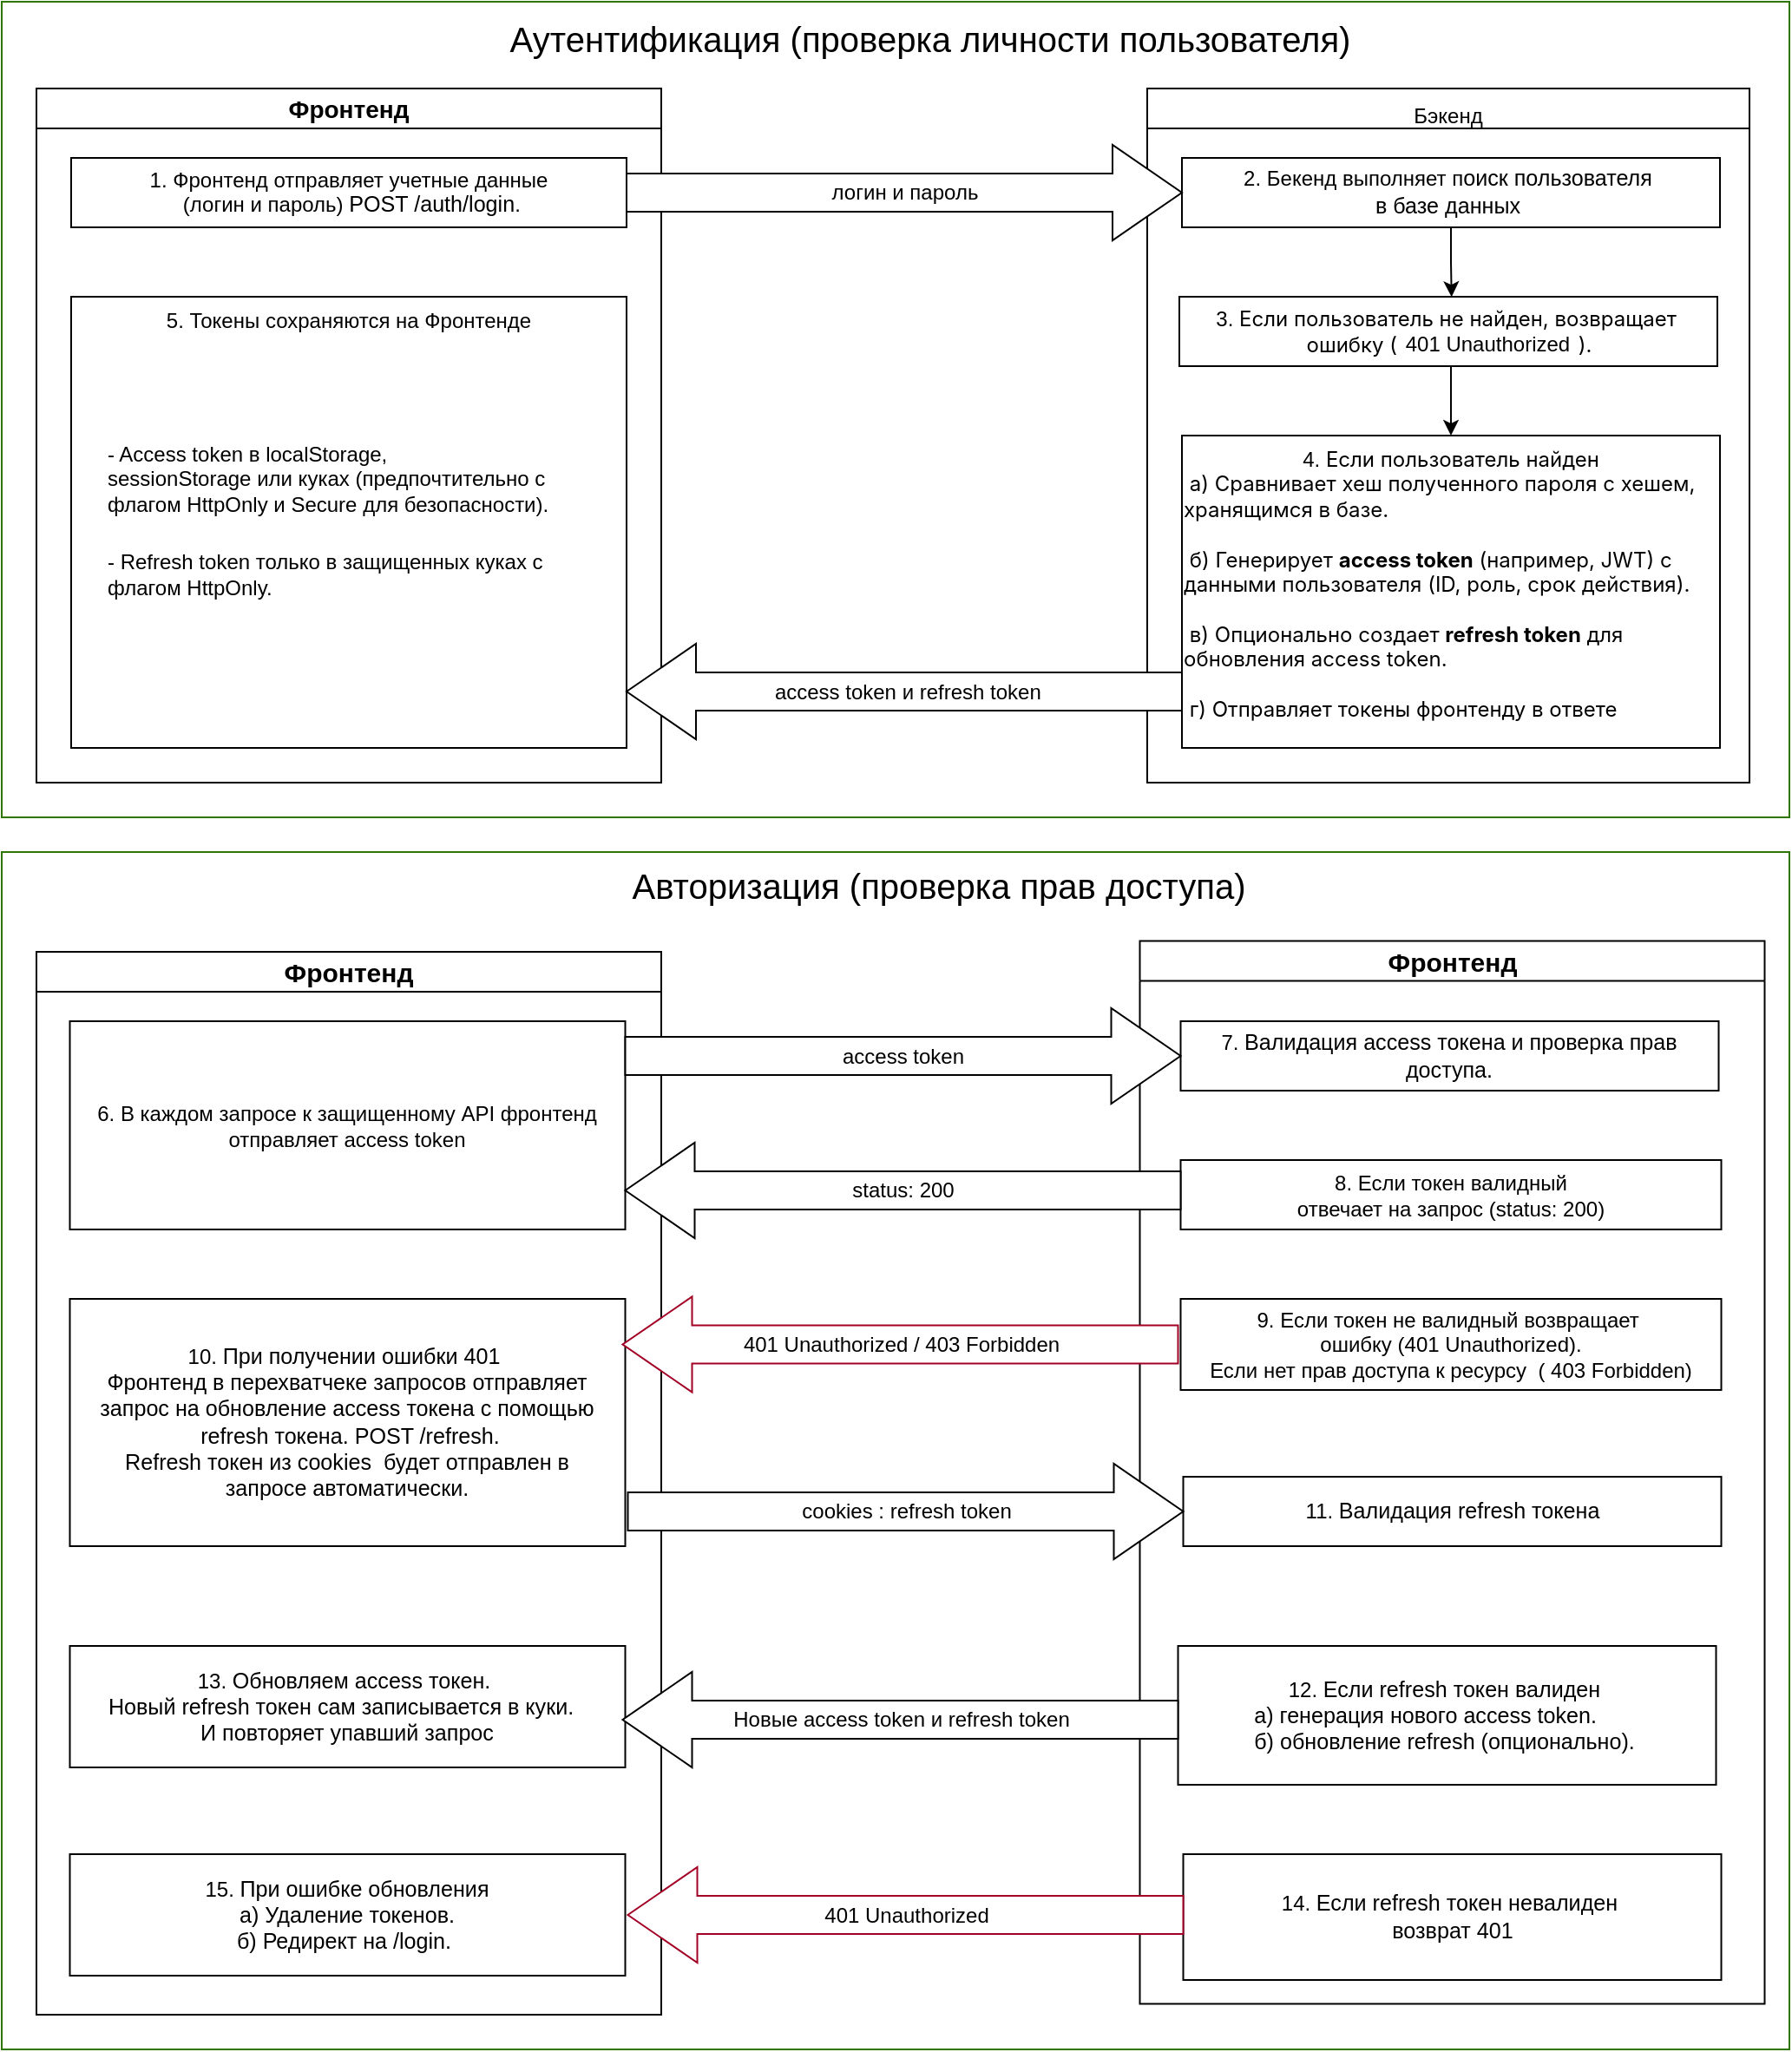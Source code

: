 <mxfile version="27.0.6">
  <diagram name="Страница — 1" id="MO3OTMnue6BbiVnNprnU">
    <mxGraphModel dx="1838" dy="2132" grid="1" gridSize="10" guides="1" tooltips="1" connect="1" arrows="1" fold="1" page="1" pageScale="1" pageWidth="827" pageHeight="1169" math="0" shadow="0">
      <root>
        <mxCell id="0" />
        <mxCell id="1" parent="0" />
        <mxCell id="gVQaeOx12GYG1BFFBre4-157" value="" style="rounded=0;whiteSpace=wrap;html=1;fillColor=none;fontColor=#ffffff;strokeColor=light-dark(#2D7600,#64B151);" parent="1" vertex="1">
          <mxGeometry x="-20" y="400" width="1030" height="690" as="geometry" />
        </mxCell>
        <mxCell id="gVQaeOx12GYG1BFFBre4-158" value="Авторизация (проверка прав доступа)&#xa;" style="text;align=center;verticalAlign=middle;resizable=0;points=[];autosize=1;strokeColor=none;fillColor=none;fontSize=20;fontColor=light-dark(#000000,#80FF00);" parent="1" vertex="1">
          <mxGeometry x="330" y="410" width="380" height="40" as="geometry" />
        </mxCell>
        <mxCell id="gVQaeOx12GYG1BFFBre4-18" value="&lt;font&gt;Фронтенд&lt;/font&gt;" style="swimlane;whiteSpace=wrap;html=1;fontSize=14;" parent="1" vertex="1">
          <mxGeometry y="-40" width="360" height="400" as="geometry" />
        </mxCell>
        <mxCell id="gVQaeOx12GYG1BFFBre4-32" value="" style="rounded=0;whiteSpace=wrap;html=1;fillColor=none;fontColor=#ffffff;strokeColor=light-dark(#2D7600,#64B151);" parent="gVQaeOx12GYG1BFFBre4-18" vertex="1">
          <mxGeometry x="-20" y="-50" width="1030" height="470" as="geometry" />
        </mxCell>
        <mxCell id="gVQaeOx12GYG1BFFBre4-14" value="&lt;span style=&quot;text-wrap-mode: nowrap;&quot;&gt;1. Фронтенд отправляет учетные данные&lt;/span&gt;&lt;div&gt;&lt;span style=&quot;text-wrap-mode: nowrap;&quot;&gt;&amp;nbsp;(логин и пароль)&amp;nbsp;&lt;/span&gt;&lt;span style=&quot;font-family: var(--ds-font-family-code); font-size: 12.573px; text-align: start; background-color: light-dark(#ffffff, var(--ge-dark-color, #121212)); color: light-dark(rgb(0, 0, 0), rgb(255, 255, 255));&quot;&gt;POST /auth/login&lt;/span&gt;&lt;span style=&quot;text-wrap-mode: nowrap; background-color: light-dark(#ffffff, var(--ge-dark-color, #121212)); color: light-dark(rgb(0, 0, 0), rgb(255, 255, 255));&quot;&gt;.&lt;/span&gt;&lt;/div&gt;" style="rounded=0;whiteSpace=wrap;html=1;labelBackgroundColor=default;" parent="gVQaeOx12GYG1BFFBre4-18" vertex="1">
          <mxGeometry x="20" y="40" width="320" height="40" as="geometry" />
        </mxCell>
        <mxCell id="gVQaeOx12GYG1BFFBre4-26" value="5. Токены сохраняются на Фронтенде&lt;br&gt;&lt;div style=&quot;text-align: left;&quot;&gt;&lt;br&gt;&lt;/div&gt;" style="rounded=0;whiteSpace=wrap;html=1;verticalAlign=top;" parent="gVQaeOx12GYG1BFFBre4-18" vertex="1">
          <mxGeometry x="20" y="120" width="320" height="260" as="geometry" />
        </mxCell>
        <mxCell id="gVQaeOx12GYG1BFFBre4-30" value="Аутентификация (проверка личности пользователя)" style="text;align=center;verticalAlign=middle;resizable=0;points=[];autosize=1;strokeColor=none;fillColor=none;fontSize=20;fontColor=light-dark(#000000,#80FF00);" parent="gVQaeOx12GYG1BFFBre4-18" vertex="1">
          <mxGeometry x="260" y="-50" width="510" height="40" as="geometry" />
        </mxCell>
        <mxCell id="gVQaeOx12GYG1BFFBre4-19" value="&lt;span style=&quot;font-size: 12px; font-weight: 400; text-wrap-mode: nowrap;&quot;&gt;Бэкенд&lt;/span&gt;" style="swimlane;whiteSpace=wrap;html=1;fontSize=14;startSize=23;verticalAlign=top;" parent="gVQaeOx12GYG1BFFBre4-18" vertex="1">
          <mxGeometry x="640" width="347" height="400" as="geometry" />
        </mxCell>
        <mxCell id="gVQaeOx12GYG1BFFBre4-20" value="&lt;span style=&quot;text-wrap-mode: nowrap;&quot;&gt;2. Бекенд выполняет п&lt;/span&gt;&lt;span style=&quot;font-family: var(--ds-font-family-code); font-size: 12.573px; text-align: start; background-color: light-dark(#ffffff, var(--ge-dark-color, #121212)); color: light-dark(rgb(0, 0, 0), rgb(255, 255, 255));&quot;&gt;оиск пользователя&amp;nbsp;&lt;/span&gt;&lt;div&gt;&lt;span style=&quot;font-family: var(--ds-font-family-code); font-size: 12.573px; text-align: start; background-color: light-dark(#ffffff, var(--ge-dark-color, #121212)); color: light-dark(rgb(0, 0, 0), rgb(255, 255, 255));&quot;&gt;в базе данных&lt;/span&gt;&lt;span style=&quot;background-color: light-dark(#ffffff, var(--ge-dark-color, #121212)); color: light-dark(rgb(0, 0, 0), rgb(255, 255, 255)); font-family: var(--ds-font-family-code); font-size: 12.573px; text-align: start;&quot;&gt;&amp;nbsp;&lt;/span&gt;&lt;br&gt;&lt;/div&gt;" style="rounded=0;whiteSpace=wrap;html=1;labelBackgroundColor=default;" parent="gVQaeOx12GYG1BFFBre4-19" vertex="1">
          <mxGeometry x="20" y="40" width="310" height="40" as="geometry" />
        </mxCell>
        <mxCell id="gVQaeOx12GYG1BFFBre4-45" style="edgeStyle=orthogonalEdgeStyle;rounded=0;orthogonalLoop=1;jettySize=auto;html=1;entryX=0.5;entryY=0;entryDx=0;entryDy=0;" parent="gVQaeOx12GYG1BFFBre4-19" source="gVQaeOx12GYG1BFFBre4-21" target="gVQaeOx12GYG1BFFBre4-24" edge="1">
          <mxGeometry relative="1" as="geometry">
            <Array as="points">
              <mxPoint x="175" y="190" />
              <mxPoint x="175" y="190" />
            </Array>
          </mxGeometry>
        </mxCell>
        <mxCell id="gVQaeOx12GYG1BFFBre4-21" value="&lt;font&gt;&lt;span style=&quot;text-wrap-mode: nowrap;&quot;&gt;3.&amp;nbsp;&lt;/span&gt;&lt;span style=&quot;font-family: DeepSeek-CJK-patch, Inter, system-ui, -apple-system, BlinkMacSystemFont, &amp;quot;Segoe UI&amp;quot;, Roboto, &amp;quot;Noto Sans&amp;quot;, Ubuntu, Cantarell, &amp;quot;Helvetica Neue&amp;quot;, Oxygen, &amp;quot;Open Sans&amp;quot;, sans-serif; text-align: start;&quot;&gt;Если пользователь не найден, возвращает&amp;nbsp;&lt;/span&gt;&lt;/font&gt;&lt;div&gt;&lt;font&gt;&lt;span style=&quot;font-family: DeepSeek-CJK-patch, Inter, system-ui, -apple-system, BlinkMacSystemFont, &amp;quot;Segoe UI&amp;quot;, Roboto, &amp;quot;Noto Sans&amp;quot;, Ubuntu, Cantarell, &amp;quot;Helvetica Neue&amp;quot;, Oxygen, &amp;quot;Open Sans&amp;quot;, sans-serif; text-align: start;&quot;&gt;ошибку (&lt;/span&gt;&lt;code style=&quot;font-weight: var(--ds-font-weight-strong); font-family: var(--ds-font-family-code); border-radius: 4px; padding: 0.15rem 0.3rem; text-align: start;&quot;&gt;401 Unauthorized&lt;/code&gt;&lt;span style=&quot;font-family: DeepSeek-CJK-patch, Inter, system-ui, -apple-system, BlinkMacSystemFont, &amp;quot;Segoe UI&amp;quot;, Roboto, &amp;quot;Noto Sans&amp;quot;, Ubuntu, Cantarell, &amp;quot;Helvetica Neue&amp;quot;, Oxygen, &amp;quot;Open Sans&amp;quot;, sans-serif; text-align: start;&quot;&gt;).&lt;/span&gt;&lt;/font&gt;&lt;/div&gt;" style="rounded=0;whiteSpace=wrap;html=1;labelBackgroundColor=none;fontColor=default;" parent="gVQaeOx12GYG1BFFBre4-19" vertex="1">
          <mxGeometry x="18.5" y="120" width="310" height="40" as="geometry" />
        </mxCell>
        <mxCell id="gVQaeOx12GYG1BFFBre4-23" style="edgeStyle=orthogonalEdgeStyle;rounded=0;orthogonalLoop=1;jettySize=auto;html=1;entryX=0.506;entryY=0.003;entryDx=0;entryDy=0;entryPerimeter=0;" parent="gVQaeOx12GYG1BFFBre4-19" source="gVQaeOx12GYG1BFFBre4-20" target="gVQaeOx12GYG1BFFBre4-21" edge="1">
          <mxGeometry relative="1" as="geometry" />
        </mxCell>
        <mxCell id="gVQaeOx12GYG1BFFBre4-24" value="&lt;font style=&quot;background-color: light-dark(#ffffff, var(--ge-dark-color, #121212));&quot;&gt;&lt;span style=&quot;text-wrap-mode: nowrap;&quot;&gt;4.&amp;nbsp;&lt;/span&gt;&lt;span style=&quot;font-family: DeepSeek-CJK-patch, Inter, system-ui, -apple-system, BlinkMacSystemFont, &amp;quot;Segoe UI&amp;quot;, Roboto, &amp;quot;Noto Sans&amp;quot;, Ubuntu, Cantarell, &amp;quot;Helvetica Neue&amp;quot;, Oxygen, &amp;quot;Open Sans&amp;quot;, sans-serif; text-align: start;&quot;&gt;Если пользователь найден&lt;/span&gt;&lt;/font&gt;&lt;div style=&quot;text-align: left;&quot;&gt;&lt;font style=&quot;background-color: light-dark(#ffffff, var(--ge-dark-color, #121212));&quot;&gt;&lt;span style=&quot;font-family: DeepSeek-CJK-patch, Inter, system-ui, -apple-system, BlinkMacSystemFont, &amp;quot;Segoe UI&amp;quot;, Roboto, &amp;quot;Noto Sans&amp;quot;, Ubuntu, Cantarell, &amp;quot;Helvetica Neue&amp;quot;, Oxygen, &amp;quot;Open Sans&amp;quot;, sans-serif;&quot;&gt;&amp;nbsp;а)&amp;nbsp;&lt;/span&gt;&lt;span style=&quot;font-family: DeepSeek-CJK-patch, Inter, system-ui, -apple-system, BlinkMacSystemFont, &amp;quot;Segoe UI&amp;quot;, Roboto, &amp;quot;Noto Sans&amp;quot;, Ubuntu, Cantarell, &amp;quot;Helvetica Neue&amp;quot;, Oxygen, &amp;quot;Open Sans&amp;quot;, sans-serif;&quot;&gt;Сравнивает хеш полученного пароля с хешем, хранящимся в базе.&lt;/span&gt;&lt;/font&gt;&lt;/div&gt;&lt;div style=&quot;text-align: left;&quot;&gt;&lt;font style=&quot;background-color: light-dark(#ffffff, var(--ge-dark-color, #121212));&quot;&gt;&lt;span style=&quot;font-family: DeepSeek-CJK-patch, Inter, system-ui, -apple-system, BlinkMacSystemFont, &amp;quot;Segoe UI&amp;quot;, Roboto, &amp;quot;Noto Sans&amp;quot;, Ubuntu, Cantarell, &amp;quot;Helvetica Neue&amp;quot;, Oxygen, &amp;quot;Open Sans&amp;quot;, sans-serif;&quot;&gt;&lt;br&gt;&lt;/span&gt;&lt;/font&gt;&lt;/div&gt;&lt;div style=&quot;text-align: left;&quot;&gt;&lt;font style=&quot;background-color: light-dark(#ffffff, var(--ge-dark-color, #121212));&quot;&gt;&lt;span style=&quot;font-family: DeepSeek-CJK-patch, Inter, system-ui, -apple-system, BlinkMacSystemFont, &amp;quot;Segoe UI&amp;quot;, Roboto, &amp;quot;Noto Sans&amp;quot;, Ubuntu, Cantarell, &amp;quot;Helvetica Neue&amp;quot;, Oxygen, &amp;quot;Open Sans&amp;quot;, sans-serif;&quot;&gt;&amp;nbsp;б)&amp;nbsp;&lt;/span&gt;&lt;span style=&quot;font-family: DeepSeek-CJK-patch, Inter, system-ui, -apple-system, BlinkMacSystemFont, &amp;quot;Segoe UI&amp;quot;, Roboto, &amp;quot;Noto Sans&amp;quot;, Ubuntu, Cantarell, &amp;quot;Helvetica Neue&amp;quot;, Oxygen, &amp;quot;Open Sans&amp;quot;, sans-serif;&quot;&gt;Генерирует&amp;nbsp;&lt;/span&gt;&lt;strong style=&quot;font-family: DeepSeek-CJK-patch, Inter, system-ui, -apple-system, BlinkMacSystemFont, &amp;quot;Segoe UI&amp;quot;, Roboto, &amp;quot;Noto Sans&amp;quot;, Ubuntu, Cantarell, &amp;quot;Helvetica Neue&amp;quot;, Oxygen, &amp;quot;Open Sans&amp;quot;, sans-serif;&quot;&gt;access token&lt;/strong&gt;&lt;span style=&quot;font-family: DeepSeek-CJK-patch, Inter, system-ui, -apple-system, BlinkMacSystemFont, &amp;quot;Segoe UI&amp;quot;, Roboto, &amp;quot;Noto Sans&amp;quot;, Ubuntu, Cantarell, &amp;quot;Helvetica Neue&amp;quot;, Oxygen, &amp;quot;Open Sans&amp;quot;, sans-serif;&quot;&gt;&amp;nbsp;&lt;/span&gt;&lt;span style=&quot;font-family: DeepSeek-CJK-patch, Inter, system-ui, -apple-system, BlinkMacSystemFont, &amp;quot;Segoe UI&amp;quot;, Roboto, &amp;quot;Noto Sans&amp;quot;, Ubuntu, Cantarell, &amp;quot;Helvetica Neue&amp;quot;, Oxygen, &amp;quot;Open Sans&amp;quot;, sans-serif;&quot;&gt;(например, JWT) с данными пользователя (ID, роль, срок действия).&lt;/span&gt;&lt;/font&gt;&lt;/div&gt;&lt;div style=&quot;text-align: left;&quot;&gt;&lt;font style=&quot;background-color: light-dark(#ffffff, var(--ge-dark-color, #121212));&quot;&gt;&lt;span style=&quot;font-family: DeepSeek-CJK-patch, Inter, system-ui, -apple-system, BlinkMacSystemFont, &amp;quot;Segoe UI&amp;quot;, Roboto, &amp;quot;Noto Sans&amp;quot;, Ubuntu, Cantarell, &amp;quot;Helvetica Neue&amp;quot;, Oxygen, &amp;quot;Open Sans&amp;quot;, sans-serif;&quot;&gt;&lt;br&gt;&lt;/span&gt;&lt;/font&gt;&lt;/div&gt;&lt;div style=&quot;text-align: left;&quot;&gt;&lt;font style=&quot;background-color: light-dark(#ffffff, var(--ge-dark-color, #121212));&quot;&gt;&lt;span style=&quot;font-family: DeepSeek-CJK-patch, Inter, system-ui, -apple-system, BlinkMacSystemFont, &amp;quot;Segoe UI&amp;quot;, Roboto, &amp;quot;Noto Sans&amp;quot;, Ubuntu, Cantarell, &amp;quot;Helvetica Neue&amp;quot;, Oxygen, &amp;quot;Open Sans&amp;quot;, sans-serif;&quot;&gt;&amp;nbsp;в)&amp;nbsp;&lt;/span&gt;&lt;span style=&quot;font-family: DeepSeek-CJK-patch, Inter, system-ui, -apple-system, BlinkMacSystemFont, &amp;quot;Segoe UI&amp;quot;, Roboto, &amp;quot;Noto Sans&amp;quot;, Ubuntu, Cantarell, &amp;quot;Helvetica Neue&amp;quot;, Oxygen, &amp;quot;Open Sans&amp;quot;, sans-serif;&quot;&gt;Опционально создает&amp;nbsp;&lt;/span&gt;&lt;strong style=&quot;font-family: DeepSeek-CJK-patch, Inter, system-ui, -apple-system, BlinkMacSystemFont, &amp;quot;Segoe UI&amp;quot;, Roboto, &amp;quot;Noto Sans&amp;quot;, Ubuntu, Cantarell, &amp;quot;Helvetica Neue&amp;quot;, Oxygen, &amp;quot;Open Sans&amp;quot;, sans-serif;&quot;&gt;refresh token&lt;/strong&gt;&lt;span style=&quot;font-family: DeepSeek-CJK-patch, Inter, system-ui, -apple-system, BlinkMacSystemFont, &amp;quot;Segoe UI&amp;quot;, Roboto, &amp;quot;Noto Sans&amp;quot;, Ubuntu, Cantarell, &amp;quot;Helvetica Neue&amp;quot;, Oxygen, &amp;quot;Open Sans&amp;quot;, sans-serif;&quot;&gt;&amp;nbsp;&lt;/span&gt;&lt;span style=&quot;font-family: DeepSeek-CJK-patch, Inter, system-ui, -apple-system, BlinkMacSystemFont, &amp;quot;Segoe UI&amp;quot;, Roboto, &amp;quot;Noto Sans&amp;quot;, Ubuntu, Cantarell, &amp;quot;Helvetica Neue&amp;quot;, Oxygen, &amp;quot;Open Sans&amp;quot;, sans-serif;&quot;&gt;для обновления access token.&lt;/span&gt;&lt;/font&gt;&lt;/div&gt;&lt;div style=&quot;text-align: left;&quot;&gt;&lt;font style=&quot;background-color: light-dark(#ffffff, var(--ge-dark-color, #121212));&quot;&gt;&lt;span style=&quot;font-family: DeepSeek-CJK-patch, Inter, system-ui, -apple-system, BlinkMacSystemFont, &amp;quot;Segoe UI&amp;quot;, Roboto, &amp;quot;Noto Sans&amp;quot;, Ubuntu, Cantarell, &amp;quot;Helvetica Neue&amp;quot;, Oxygen, &amp;quot;Open Sans&amp;quot;, sans-serif;&quot;&gt;&lt;br&gt;&lt;/span&gt;&lt;/font&gt;&lt;/div&gt;&lt;div style=&quot;text-align: left;&quot;&gt;&lt;font style=&quot;background-color: light-dark(#ffffff, var(--ge-dark-color, #121212));&quot;&gt;&lt;span style=&quot;font-family: DeepSeek-CJK-patch, Inter, system-ui, -apple-system, BlinkMacSystemFont, &amp;quot;Segoe UI&amp;quot;, Roboto, &amp;quot;Noto Sans&amp;quot;, Ubuntu, Cantarell, &amp;quot;Helvetica Neue&amp;quot;, Oxygen, &amp;quot;Open Sans&amp;quot;, sans-serif;&quot;&gt;&amp;nbsp;г) О&lt;/span&gt;&lt;span style=&quot;font-family: DeepSeek-CJK-patch, Inter, system-ui, -apple-system, BlinkMacSystemFont, &amp;quot;Segoe UI&amp;quot;, Roboto, &amp;quot;Noto Sans&amp;quot;, Ubuntu, Cantarell, &amp;quot;Helvetica Neue&amp;quot;, Oxygen, &amp;quot;Open Sans&amp;quot;, sans-serif;&quot;&gt;тправляет токены фронтенду в ответе&lt;/span&gt;&lt;/font&gt;&lt;/div&gt;&lt;div&gt;&lt;span style=&quot;background-color: rgb(41, 42, 45); font-family: DeepSeek-CJK-patch, Inter, system-ui, -apple-system, BlinkMacSystemFont, &amp;quot;Segoe UI&amp;quot;, Roboto, &amp;quot;Noto Sans&amp;quot;, Ubuntu, Cantarell, &amp;quot;Helvetica Neue&amp;quot;, Oxygen, &amp;quot;Open Sans&amp;quot;, sans-serif; font-size: 16.002px; text-align: left;&quot;&gt;&lt;br&gt;&lt;/span&gt;&lt;/div&gt;" style="rounded=0;whiteSpace=wrap;html=1;labelBackgroundColor=none;fontColor=default;verticalAlign=top;" parent="gVQaeOx12GYG1BFFBre4-19" vertex="1">
          <mxGeometry x="20" y="200" width="310" height="180" as="geometry" />
        </mxCell>
        <mxCell id="gVQaeOx12GYG1BFFBre4-50" value=" access token и refresh token" style="html=1;shadow=0;dashed=0;align=center;verticalAlign=middle;shape=mxgraph.arrows2.arrow;dy=0.6;dx=40;notch=0;direction=west;" parent="gVQaeOx12GYG1BFFBre4-18" vertex="1">
          <mxGeometry x="340" y="320" width="320" height="55" as="geometry" />
        </mxCell>
        <mxCell id="i2bYRY76EgokexVLHt-v-1" value="&lt;div style=&quot;text-align: left;&quot;&gt;&lt;span style=&quot;background-color: transparent; color: light-dark(rgb(0, 0, 0), rgb(255, 255, 255));&quot;&gt;- Access token&amp;nbsp;&lt;/span&gt;&lt;span style=&quot;background-color: transparent; color: light-dark(rgb(0, 0, 0), rgb(255, 255, 255));&quot;&gt;в&amp;nbsp;localStorage&lt;/span&gt;&lt;span style=&quot;background-color: transparent; color: light-dark(rgb(0, 0, 0), rgb(255, 255, 255));&quot;&gt;,&amp;nbsp;&lt;/span&gt;&lt;/div&gt;&lt;div style=&quot;text-align: left;&quot;&gt;&lt;span style=&quot;background-color: transparent; color: light-dark(rgb(0, 0, 0), rgb(255, 255, 255));&quot;&gt;sessionStorage&amp;nbsp;&lt;/span&gt;&lt;span style=&quot;background-color: transparent; color: light-dark(rgb(0, 0, 0), rgb(255, 255, 255));&quot;&gt;или&amp;nbsp;куках&amp;nbsp;(предпочтительно с флагом&amp;nbsp;HttpOnly&amp;nbsp;и&amp;nbsp;Secure&amp;nbsp;для безопасности).&lt;/span&gt;&lt;/div&gt;" style="text;html=1;align=center;verticalAlign=middle;whiteSpace=wrap;rounded=0;" vertex="1" parent="gVQaeOx12GYG1BFFBre4-18">
          <mxGeometry x="40" y="190" width="280" height="70" as="geometry" />
        </mxCell>
        <mxCell id="i2bYRY76EgokexVLHt-v-2" value="&lt;div style=&quot;text-align: left;&quot;&gt;&lt;span style=&quot;background-color: transparent; color: light-dark(rgb(0, 0, 0), rgb(255, 255, 255)); text-align: center;&quot;&gt;- Refresh token только в защищенных куках с флагом&amp;nbsp;HttpOnly.&lt;/span&gt;&lt;/div&gt;" style="text;html=1;align=center;verticalAlign=middle;whiteSpace=wrap;rounded=0;" vertex="1" parent="gVQaeOx12GYG1BFFBre4-18">
          <mxGeometry x="40" y="260" width="280" height="40" as="geometry" />
        </mxCell>
        <mxCell id="gVQaeOx12GYG1BFFBre4-49" value="логин и пароль" style="html=1;shadow=0;dashed=0;align=center;verticalAlign=middle;shape=mxgraph.arrows2.arrow;dy=0.6;dx=40;notch=0;" parent="1" vertex="1">
          <mxGeometry x="340" y="-7.5" width="320" height="55" as="geometry" />
        </mxCell>
        <mxCell id="gVQaeOx12GYG1BFFBre4-34" value="6. В каждом запросе к защищенному API фронтенд отправляет access token" style="rounded=0;whiteSpace=wrap;html=1;" parent="1" vertex="1">
          <mxGeometry x="19.25" y="497.5" width="320" height="120" as="geometry" />
        </mxCell>
        <mxCell id="gVQaeOx12GYG1BFFBre4-38" value="10.&amp;nbsp;&lt;span style=&quot;font-family: var(--ds-font-family-code); font-size: 12.573px; text-align: start; background-color: transparent; color: light-dark(rgb(0, 0, 0), rgb(255, 255, 255));&quot;&gt;При получении ошибки 401&amp;nbsp;&lt;/span&gt;&lt;div&gt;&lt;span style=&quot;font-family: var(--ds-font-family-code); font-size: 12.573px; text-align: start; background-color: transparent; color: light-dark(rgb(0, 0, 0), rgb(255, 255, 255));&quot;&gt;Фронтенд в перехватчеке запросов отправляет запрос на обновление access токена с помощью&lt;/span&gt;&lt;/div&gt;&lt;div&gt;&lt;span style=&quot;font-family: var(--ds-font-family-code); font-size: 12.573px; text-align: start; background-color: transparent; color: light-dark(rgb(0, 0, 0), rgb(255, 255, 255));&quot;&gt;&amp;nbsp;refresh&amp;nbsp;&lt;/span&gt;&lt;span style=&quot;font-family: var(--ds-font-family-code); font-size: 12.573px; text-align: start; background-color: transparent; color: light-dark(rgb(0, 0, 0), rgb(255, 255, 255));&quot;&gt;токена.&amp;nbsp;&lt;/span&gt;&lt;span style=&quot;font-family: var(--ds-font-family-code); font-size: 12.573px; text-align: start; background-color: transparent; color: light-dark(rgb(0, 0, 0), rgb(255, 255, 255));&quot;&gt;POST /refresh.&lt;/span&gt;&lt;/div&gt;&lt;div&gt;&lt;span style=&quot;font-size: 12.573px; text-align: start;&quot;&gt;Refresh токен из cookies&amp;nbsp; будет отправлен в запросе&amp;nbsp;&lt;/span&gt;&lt;span style=&quot;font-size: 12.573px; text-align: start; background-color: transparent; color: light-dark(rgb(0, 0, 0), rgb(255, 255, 255));&quot;&gt;автоматически&lt;/span&gt;&lt;span style=&quot;font-size: 12.573px; text-align: start; background-color: transparent; color: light-dark(rgb(0, 0, 0), rgb(255, 255, 255));&quot;&gt;.&lt;/span&gt;&lt;/div&gt;" style="rounded=0;whiteSpace=wrap;html=1;" parent="1" vertex="1">
          <mxGeometry x="19.25" y="657.5" width="320" height="142.5" as="geometry" />
        </mxCell>
        <mxCell id="gVQaeOx12GYG1BFFBre4-35" value="7.&amp;nbsp;&lt;span style=&quot;font-family: var(--ds-font-family-code); font-size: 12.573px; text-align: start; background-color: transparent; color: light-dark(rgb(0, 0, 0), rgb(255, 255, 255));&quot;&gt;Валидация access токена и проверка прав доступа.&lt;/span&gt;" style="rounded=0;whiteSpace=wrap;html=1;" parent="1" vertex="1">
          <mxGeometry x="659.25" y="497.5" width="310" height="40" as="geometry" />
        </mxCell>
        <mxCell id="gVQaeOx12GYG1BFFBre4-36" value="9. Если токен не валидный возвращает &#xa;ошибку (401 Unauthorized).&#xa;Если нет прав доступа к ресурсу  ( 403 Forbidden)" style="rounded=0;whiteSpace=wrap;html=1;" parent="1" vertex="1">
          <mxGeometry x="659.25" y="657.5" width="311.5" height="52.5" as="geometry" />
        </mxCell>
        <mxCell id="gVQaeOx12GYG1BFFBre4-37" value="8. Если токен валидный&lt;div&gt;отвечает на запрос (status: 200)&lt;/div&gt;" style="rounded=0;whiteSpace=wrap;html=1;" parent="1" vertex="1">
          <mxGeometry x="659.25" y="577.5" width="311.5" height="40" as="geometry" />
        </mxCell>
        <mxCell id="gVQaeOx12GYG1BFFBre4-39" value="11.&amp;nbsp;&lt;span style=&quot;font-family: var(--ds-font-family-code); font-size: 12.573px; text-align: start; background-color: transparent; color: light-dark(rgb(0, 0, 0), rgb(255, 255, 255));&quot;&gt;Валидация&amp;nbsp;&lt;/span&gt;&lt;span style=&quot;font-family: var(--ds-font-family-code); font-size: 12.573px; text-align: start; background-color: transparent; color: light-dark(rgb(0, 0, 0), rgb(255, 255, 255));&quot;&gt;refresh&lt;/span&gt;&lt;span style=&quot;background-color: transparent; color: light-dark(rgb(0, 0, 0), rgb(255, 255, 255)); font-family: var(--ds-font-family-code); font-size: 12.573px; text-align: start;&quot;&gt;&amp;nbsp;токена&lt;/span&gt;" style="rounded=0;whiteSpace=wrap;html=1;" parent="1" vertex="1">
          <mxGeometry x="660.75" y="760" width="310" height="40" as="geometry" />
        </mxCell>
        <mxCell id="gVQaeOx12GYG1BFFBre4-40" value="14.&amp;nbsp;&lt;span style=&quot;font-family: var(--ds-font-family-code); font-size: 12.573px; background-color: transparent; color: light-dark(rgb(0, 0, 0), rgb(255, 255, 255));&quot;&gt;Если&amp;nbsp;&lt;/span&gt;&lt;span style=&quot;color: light-dark(rgb(0, 0, 0), rgb(255, 255, 255)); font-family: var(--ds-font-family-code); background-color: transparent; font-size: 12.573px;&quot;&gt;refresh&lt;/span&gt;&lt;span style=&quot;color: light-dark(rgb(0, 0, 0), rgb(255, 255, 255)); font-family: var(--ds-font-family-code); background-color: transparent; font-size: 12.573px;&quot;&gt;&amp;nbsp;токен&lt;/span&gt;&lt;span style=&quot;font-family: var(--ds-font-family-code); font-size: 12.573px; background-color: transparent; color: light-dark(rgb(0, 0, 0), rgb(255, 255, 255));&quot;&gt;&amp;nbsp;невалиден&lt;/span&gt;&lt;span style=&quot;background-color: transparent; color: light-dark(rgb(0, 0, 0), rgb(255, 255, 255)); font-family: var(--ds-font-family-code); font-size: 12.573px;&quot;&gt;&amp;nbsp;&lt;/span&gt;&lt;div&gt;&lt;pre style=&quot;font-family: var(--ds-font-family-code); overflow: auto; padding: calc(var(--ds-md-zoom)*8px)calc(var(--ds-md-zoom)*12px); text-wrap-mode: wrap; word-break: break-all; font-size: 12.573px; margin-top: 0px !important; margin-bottom: 0px !important;&quot;&gt;возврат 401&lt;/pre&gt;&lt;/div&gt;" style="rounded=0;whiteSpace=wrap;html=1;align=center;" parent="1" vertex="1">
          <mxGeometry x="660.75" y="977.5" width="310" height="72.5" as="geometry" />
        </mxCell>
        <mxCell id="gVQaeOx12GYG1BFFBre4-41" value="12.&amp;nbsp;&lt;span style=&quot;font-family: var(--ds-font-family-code); font-size: 12.573px; background-color: transparent; color: light-dark(rgb(0, 0, 0), rgb(255, 255, 255));&quot;&gt;Если&amp;nbsp;&lt;/span&gt;&lt;span style=&quot;color: light-dark(rgb(0, 0, 0), rgb(255, 255, 255)); font-family: var(--ds-font-family-code); background-color: transparent; font-size: 12.573px;&quot;&gt;refresh&lt;/span&gt;&lt;span style=&quot;color: light-dark(rgb(0, 0, 0), rgb(255, 255, 255)); font-family: var(--ds-font-family-code); background-color: transparent; font-size: 12.573px;&quot;&gt;&amp;nbsp;токен&lt;/span&gt;&lt;span style=&quot;font-family: var(--ds-font-family-code); font-size: 12.573px; background-color: transparent; color: light-dark(rgb(0, 0, 0), rgb(255, 255, 255));&quot;&gt;&amp;nbsp;валиден&lt;/span&gt;&lt;span style=&quot;background-color: transparent; color: light-dark(rgb(0, 0, 0), rgb(255, 255, 255)); font-family: var(--ds-font-family-code); font-size: 12.573px;&quot;&gt;&amp;nbsp;&lt;/span&gt;&lt;div&gt;&lt;pre style=&quot;font-family: var(--ds-font-family-code); overflow: auto; padding: calc(var(--ds-md-zoom)*8px)calc(var(--ds-md-zoom)*12px); text-wrap-mode: wrap; word-break: break-all; font-size: 12.573px; margin-top: 0px !important; margin-bottom: 0px !important;&quot;&gt;&lt;pre style=&quot;font-family: var(--ds-font-family-code); overflow: auto; padding: calc(var(--ds-md-zoom)*8px)calc(var(--ds-md-zoom)*12px); text-wrap-mode: wrap; word-break: break-all; text-align: start; margin-top: 0px !important; margin-bottom: 0px !important;&quot;&gt;а) генерация нового access token.&lt;br&gt;б) обновление refresh (опционально). &lt;/pre&gt;&lt;/pre&gt;&lt;/div&gt;" style="rounded=0;whiteSpace=wrap;html=1;align=center;" parent="1" vertex="1">
          <mxGeometry x="657.75" y="857.5" width="310" height="80" as="geometry" />
        </mxCell>
        <mxCell id="gVQaeOx12GYG1BFFBre4-42" value="&lt;div style=&quot;&quot;&gt;&lt;span style=&quot;background-color: transparent; color: light-dark(rgb(0, 0, 0), rgb(255, 255, 255));&quot;&gt;13. &lt;span style=&quot;font-size: 12.573px;&quot;&gt;Обновляем access токен.&amp;nbsp;&lt;/span&gt;&lt;/span&gt;&lt;/div&gt;&lt;div style=&quot;&quot;&gt;&lt;span style=&quot;background-color: transparent; color: light-dark(rgb(0, 0, 0), rgb(255, 255, 255));&quot;&gt;&lt;span style=&quot;font-size: 12.573px;&quot;&gt;Новый refresh токен сам записывается в куки.&amp;nbsp;&amp;nbsp;&lt;/span&gt;&lt;/span&gt;&lt;/div&gt;&lt;div style=&quot;&quot;&gt;&lt;span style=&quot;background-color: transparent; color: light-dark(rgb(0, 0, 0), rgb(255, 255, 255));&quot;&gt;&lt;span style=&quot;font-size: 12.573px;&quot;&gt;И повторяет упавший запрос&lt;/span&gt;&lt;/span&gt;&lt;/div&gt;" style="rounded=0;whiteSpace=wrap;html=1;align=center;" parent="1" vertex="1">
          <mxGeometry x="19.25" y="857.5" width="320" height="70" as="geometry" />
        </mxCell>
        <mxCell id="gVQaeOx12GYG1BFFBre4-43" value="&lt;div style=&quot;&quot;&gt;&lt;span style=&quot;background-color: transparent; color: light-dark(rgb(0, 0, 0), rgb(255, 255, 255));&quot;&gt;15.&amp;nbsp;&lt;/span&gt;&lt;span style=&quot;font-family: var(--ds-font-family-code); font-size: 12.573px; text-align: start; background-color: transparent; color: light-dark(rgb(0, 0, 0), rgb(255, 255, 255));&quot;&gt;При ошибке обновления&lt;/span&gt;&lt;/div&gt;&lt;div style=&quot;&quot;&gt;&lt;span style=&quot;font-size: 12.573px;&quot;&gt;а)&amp;nbsp;&lt;/span&gt;&lt;span style=&quot;font-family: var(--ds-font-family-code); font-size: 12.573px; text-align: start; background-color: transparent; color: light-dark(rgb(0, 0, 0), rgb(255, 255, 255));&quot;&gt;Удаление токенов.&lt;/span&gt;&lt;/div&gt;&lt;div style=&quot;&quot;&gt;&lt;span style=&quot;font-family: var(--ds-font-family-code); font-size: 12.573px; text-align: start; background-color: transparent; color: light-dark(rgb(0, 0, 0), rgb(255, 255, 255));&quot;&gt;б)&amp;nbsp;&lt;/span&gt;&lt;span style=&quot;font-family: var(--ds-font-family-code); font-size: 12.573px; text-align: start; background-color: transparent; color: light-dark(rgb(0, 0, 0), rgb(255, 255, 255));&quot;&gt;Редирект на /login.&amp;nbsp;&lt;/span&gt;&lt;/div&gt;" style="rounded=0;whiteSpace=wrap;html=1;align=center;" parent="1" vertex="1">
          <mxGeometry x="19.25" y="977.5" width="320" height="70" as="geometry" />
        </mxCell>
        <mxCell id="gVQaeOx12GYG1BFFBre4-160" value="Фронтенд" style="swimlane;whiteSpace=wrap;html=1;fontSize=15;" parent="1" vertex="1">
          <mxGeometry y="457.5" width="360" height="612.5" as="geometry" />
        </mxCell>
        <mxCell id="gVQaeOx12GYG1BFFBre4-161" value="Фронтенд" style="swimlane;whiteSpace=wrap;html=1;fontSize=15;" parent="1" vertex="1">
          <mxGeometry x="635.75" y="451.25" width="360" height="612.5" as="geometry" />
        </mxCell>
        <mxCell id="gVQaeOx12GYG1BFFBre4-51" value="access token" style="html=1;shadow=0;dashed=0;align=center;verticalAlign=middle;shape=mxgraph.arrows2.arrow;dy=0.6;dx=40;notch=0;" parent="1" vertex="1">
          <mxGeometry x="339.25" y="490" width="320" height="55" as="geometry" />
        </mxCell>
        <mxCell id="gVQaeOx12GYG1BFFBre4-52" value="status: 200" style="html=1;shadow=0;dashed=0;align=center;verticalAlign=middle;shape=mxgraph.arrows2.arrow;dy=0.6;dx=40;notch=0;direction=west;" parent="1" vertex="1">
          <mxGeometry x="339.25" y="567.5" width="320" height="55" as="geometry" />
        </mxCell>
        <mxCell id="gVQaeOx12GYG1BFFBre4-162" value="401 Unauthorized / 403 Forbidden" style="html=1;shadow=0;dashed=0;align=center;verticalAlign=middle;shape=mxgraph.arrows2.arrow;dy=0.6;dx=40;notch=0;direction=west;strokeColor=light-dark(#A20025,#FF0000);" parent="1" vertex="1">
          <mxGeometry x="337.75" y="656.25" width="320" height="55" as="geometry" />
        </mxCell>
        <mxCell id="gVQaeOx12GYG1BFFBre4-163" value="cookies : refresh token" style="html=1;shadow=0;dashed=0;align=center;verticalAlign=middle;shape=mxgraph.arrows2.arrow;dy=0.6;dx=40;notch=0;" parent="1" vertex="1">
          <mxGeometry x="340.75" y="752.5" width="320" height="55" as="geometry" />
        </mxCell>
        <mxCell id="gVQaeOx12GYG1BFFBre4-165" value="401 Unauthorized" style="html=1;shadow=0;dashed=0;align=center;verticalAlign=middle;shape=mxgraph.arrows2.arrow;dy=0.6;dx=40;notch=0;direction=west;strokeColor=light-dark(#A20025,#FF0000);" parent="1" vertex="1">
          <mxGeometry x="340.75" y="985" width="320" height="55" as="geometry" />
        </mxCell>
        <mxCell id="gVQaeOx12GYG1BFFBre4-166" value="Новые access token&amp;nbsp;и&amp;nbsp;refresh token" style="html=1;shadow=0;dashed=0;align=center;verticalAlign=middle;shape=mxgraph.arrows2.arrow;dy=0.6;dx=40;notch=0;direction=west;" parent="1" vertex="1">
          <mxGeometry x="337.75" y="872.5" width="320" height="55" as="geometry" />
        </mxCell>
      </root>
    </mxGraphModel>
  </diagram>
</mxfile>
